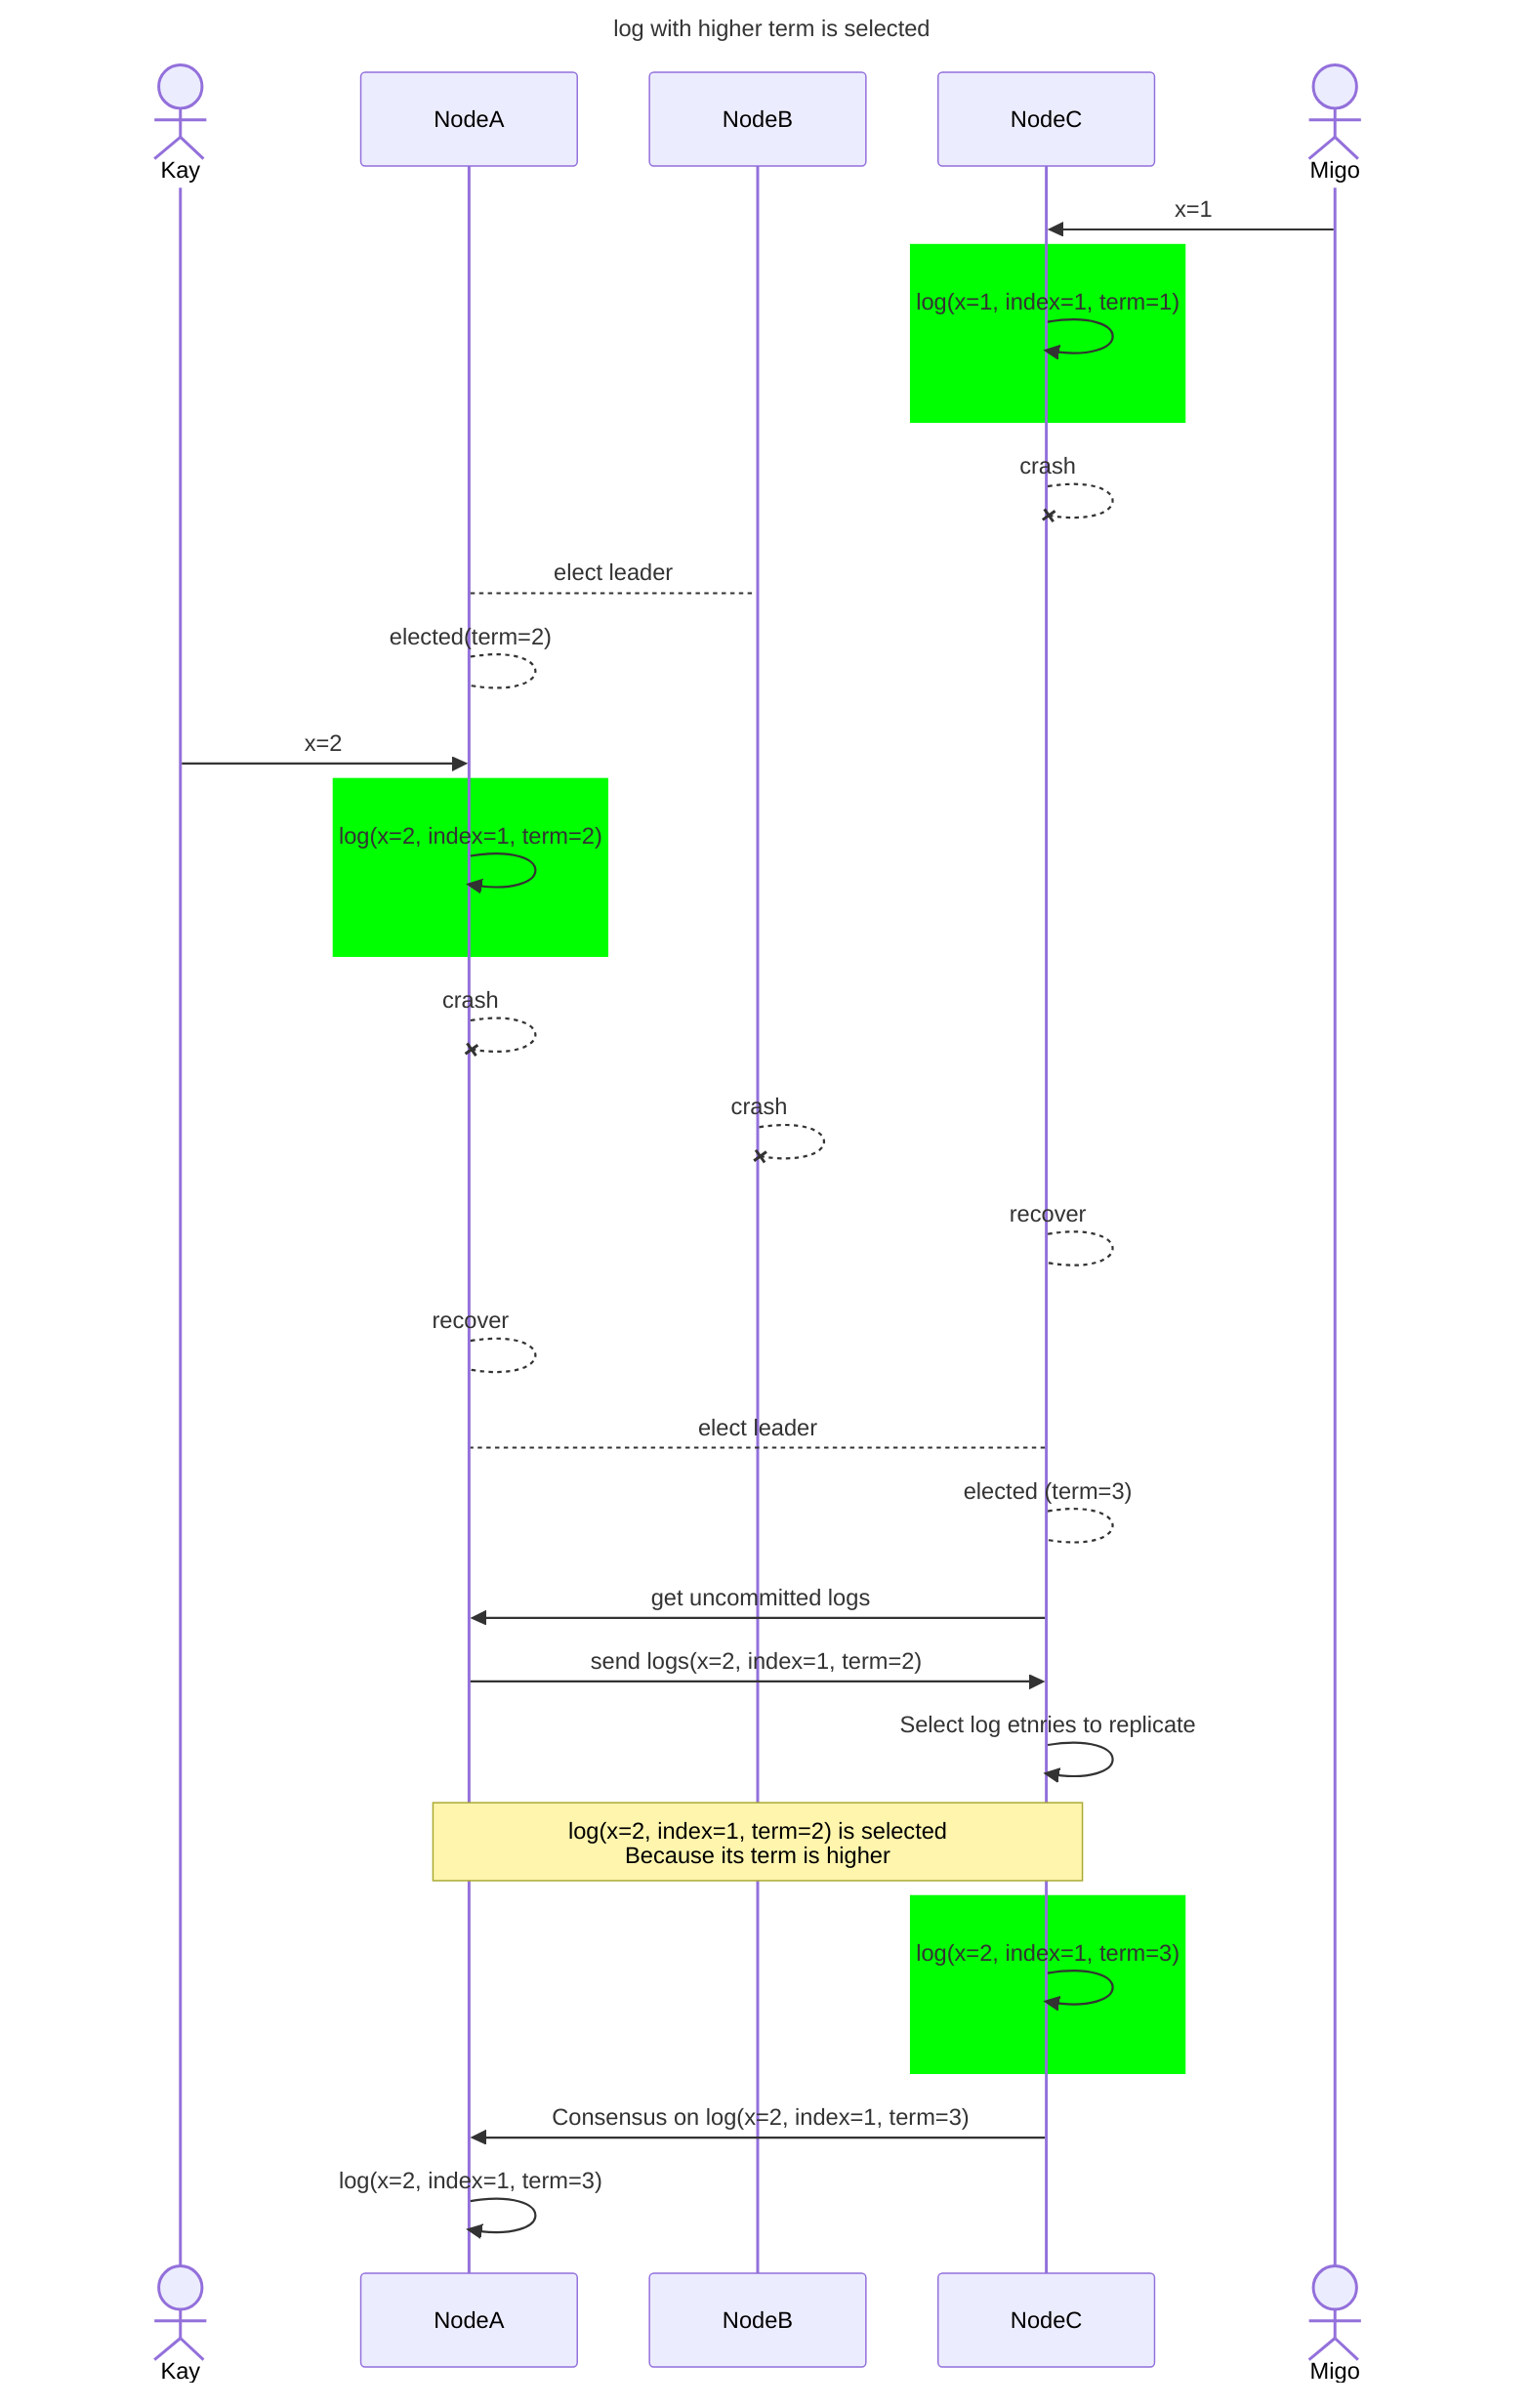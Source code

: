---
title : log with higher term is selected
---
sequenceDiagram
    Actor Kay
    participant A as NodeA
    participant B as NodeB
    participant C as NodeC
    Actor Migo

    Migo ->> C: x=1
    rect rgb(0, 255, 0)
    C ->>C : log(x=1, index=1, term=1) 
    end
    C --x C : crash 
    

    A --> B : elect leader
    A --> A : elected(term=2)
    Kay ->> A: x=2

    rect rgb(0, 255, 0)
    A ->>A : log(x=2, index=1, term=2) 
    end
    A --x A : crash 
    B --x B : crash
    
    C --> C : recover
    A --> A : recover

    C --> A : elect leader
    C --> C : elected (term=3)
    
    C ->> A : get uncommitted logs 
    A ->> C : send logs(x=2, index=1, term=2)
    C ->> C : Select log etnries to replicate 
    Note over A,C : log(x=2, index=1, term=2) is selected<br>Because its term is higher
    rect rgb(0, 255, 0)
    C ->> C : log(x=2, index=1, term=3)
    end
    C ->> A : Consensus on log(x=2, index=1, term=3)
    A ->> A : log(x=2, index=1, term=3)